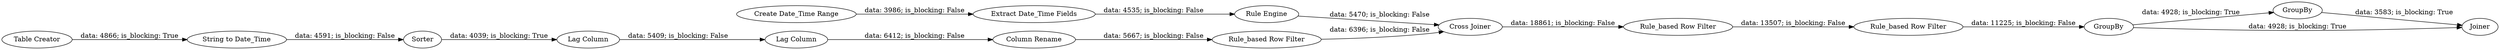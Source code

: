 digraph {
	"8390566088173153987_450" [label=Sorter]
	"8390566088173153987_462" [label="Rule_based Row Filter"]
	"8390566088173153987_451" [label="Create Date_Time Range"]
	"8390566088173153987_453" [label="Extract Date_Time Fields"]
	"8390566088173153987_456" [label="Cross Joiner"]
	"8390566088173153987_458" [label=GroupBy]
	"8390566088173153987_445" [label="String to Date_Time"]
	"8390566088173153987_465" [label=GroupBy]
	"8390566088173153987_463" [label="Rule_based Row Filter"]
	"8390566088173153987_460" [label="Rule_based Row Filter"]
	"8390566088173153987_444" [label="Table Creator"]
	"8390566088173153987_466" [label=Joiner]
	"8390566088173153987_447" [label="Lag Column"]
	"8390566088173153987_454" [label="Rule Engine"]
	"8390566088173153987_459" [label="Column Rename"]
	"8390566088173153987_446" [label="Lag Column"]
	"8390566088173153987_465" -> "8390566088173153987_466" [label="data: 3583; is_blocking: True"]
	"8390566088173153987_462" -> "8390566088173153987_463" [label="data: 13507; is_blocking: False"]
	"8390566088173153987_451" -> "8390566088173153987_453" [label="data: 3986; is_blocking: False"]
	"8390566088173153987_447" -> "8390566088173153987_459" [label="data: 6412; is_blocking: False"]
	"8390566088173153987_446" -> "8390566088173153987_447" [label="data: 5409; is_blocking: False"]
	"8390566088173153987_459" -> "8390566088173153987_460" [label="data: 5667; is_blocking: False"]
	"8390566088173153987_453" -> "8390566088173153987_454" [label="data: 4535; is_blocking: False"]
	"8390566088173153987_450" -> "8390566088173153987_446" [label="data: 4039; is_blocking: True"]
	"8390566088173153987_460" -> "8390566088173153987_456" [label="data: 6396; is_blocking: False"]
	"8390566088173153987_458" -> "8390566088173153987_465" [label="data: 4928; is_blocking: True"]
	"8390566088173153987_444" -> "8390566088173153987_445" [label="data: 4866; is_blocking: True"]
	"8390566088173153987_458" -> "8390566088173153987_466" [label="data: 4928; is_blocking: True"]
	"8390566088173153987_463" -> "8390566088173153987_458" [label="data: 11225; is_blocking: False"]
	"8390566088173153987_445" -> "8390566088173153987_450" [label="data: 4591; is_blocking: False"]
	"8390566088173153987_454" -> "8390566088173153987_456" [label="data: 5470; is_blocking: False"]
	"8390566088173153987_456" -> "8390566088173153987_462" [label="data: 18861; is_blocking: False"]
	rankdir=LR
}
